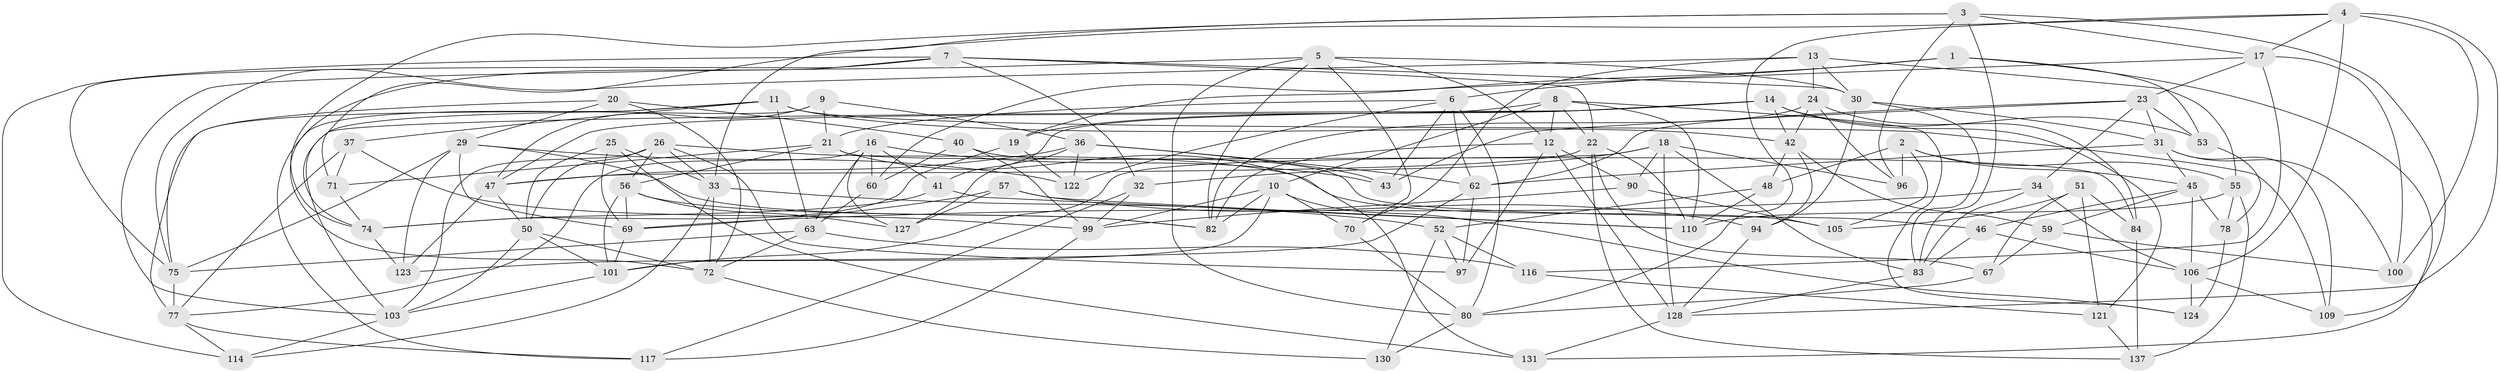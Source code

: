 // original degree distribution, {4: 1.0}
// Generated by graph-tools (version 1.1) at 2025/42/03/06/25 10:42:16]
// undirected, 89 vertices, 223 edges
graph export_dot {
graph [start="1"]
  node [color=gray90,style=filled];
  1;
  2 [super="+65"];
  3 [super="+28"];
  4 [super="+39"];
  5 [super="+38"];
  6 [super="+35"];
  7 [super="+136"];
  8 [super="+133"];
  9;
  10 [super="+54"];
  11 [super="+15"];
  12 [super="+79"];
  13 [super="+89"];
  14 [super="+120"];
  16 [super="+93"];
  17 [super="+104"];
  18 [super="+102"];
  19;
  20;
  21 [super="+49"];
  22 [super="+27"];
  23 [super="+76"];
  24 [super="+115"];
  25;
  26 [super="+44"];
  29 [super="+68"];
  30 [super="+119"];
  31 [super="+66"];
  32;
  33 [super="+95"];
  34;
  36 [super="+85"];
  37;
  40;
  41;
  42 [super="+61"];
  43;
  45 [super="+64"];
  46;
  47 [super="+92"];
  48;
  50 [super="+58"];
  51;
  52 [super="+126"];
  53;
  55 [super="+108"];
  56 [super="+87"];
  57;
  59;
  60;
  62 [super="+111"];
  63 [super="+73"];
  67;
  69 [super="+81"];
  70;
  71;
  72 [super="+129"];
  74 [super="+88"];
  75 [super="+107"];
  77 [super="+91"];
  78;
  80 [super="+125"];
  82 [super="+98"];
  83 [super="+86"];
  84;
  90;
  94;
  96;
  97;
  99 [super="+132"];
  100;
  101 [super="+113"];
  103 [super="+134"];
  105;
  106 [super="+118"];
  109;
  110 [super="+112"];
  114;
  116;
  117;
  121;
  122;
  123;
  124;
  127;
  128 [super="+135"];
  130;
  131;
  137;
  1 -- 53;
  1 -- 131;
  1 -- 19;
  1 -- 6;
  2 -- 105;
  2 -- 48;
  2 -- 96;
  2 -- 55 [weight=2];
  2 -- 45;
  3 -- 83;
  3 -- 109;
  3 -- 74;
  3 -- 96;
  3 -- 17;
  3 -- 33;
  4 -- 100;
  4 -- 80;
  4 -- 17;
  4 -- 106;
  4 -- 71;
  4 -- 128;
  5 -- 30;
  5 -- 103;
  5 -- 12;
  5 -- 80;
  5 -- 82;
  5 -- 70;
  6 -- 43;
  6 -- 80;
  6 -- 122;
  6 -- 62;
  6 -- 21;
  7 -- 114;
  7 -- 32;
  7 -- 22;
  7 -- 75;
  7 -- 30;
  7 -- 72;
  8 -- 110;
  8 -- 10;
  8 -- 22;
  8 -- 124;
  8 -- 47;
  8 -- 12;
  9 -- 117;
  9 -- 36;
  9 -- 47;
  9 -- 21;
  10 -- 124;
  10 -- 99;
  10 -- 101;
  10 -- 82;
  10 -- 70;
  11 -- 37;
  11 -- 74;
  11 -- 109;
  11 -- 42;
  11 -- 77;
  11 -- 63;
  12 -- 90;
  12 -- 82;
  12 -- 97;
  12 -- 128;
  13 -- 70;
  13 -- 24 [weight=2];
  13 -- 75;
  13 -- 55;
  13 -- 30;
  14 -- 42;
  14 -- 19;
  14 -- 121;
  14 -- 41;
  14 -- 53;
  14 -- 103;
  16 -- 60;
  16 -- 41;
  16 -- 43;
  16 -- 127;
  16 -- 77;
  16 -- 63;
  17 -- 23;
  17 -- 116;
  17 -- 100;
  17 -- 60;
  18 -- 32;
  18 -- 96;
  18 -- 83;
  18 -- 90;
  18 -- 101;
  18 -- 128;
  19 -- 122;
  19 -- 74;
  20 -- 75;
  20 -- 72;
  20 -- 40;
  20 -- 29;
  21 -- 56;
  21 -- 84;
  21 -- 131;
  21 -- 71;
  22 -- 47;
  22 -- 137;
  22 -- 110;
  22 -- 67;
  23 -- 43;
  23 -- 53;
  23 -- 34;
  23 -- 62;
  23 -- 31;
  24 -- 42;
  24 -- 82;
  24 -- 96;
  24 -- 84;
  25 -- 33;
  25 -- 69;
  25 -- 131;
  25 -- 50;
  26 -- 50;
  26 -- 105;
  26 -- 97;
  26 -- 33;
  26 -- 103;
  26 -- 56;
  29 -- 75;
  29 -- 122;
  29 -- 82;
  29 -- 123;
  29 -- 69;
  30 -- 31;
  30 -- 83;
  30 -- 94;
  31 -- 62;
  31 -- 109;
  31 -- 100;
  31 -- 45;
  32 -- 117;
  32 -- 99;
  33 -- 72;
  33 -- 114;
  33 -- 52;
  34 -- 106;
  34 -- 83;
  34 -- 69;
  36 -- 43;
  36 -- 122;
  36 -- 127;
  36 -- 62;
  36 -- 47;
  37 -- 71;
  37 -- 77;
  37 -- 99;
  40 -- 46;
  40 -- 99;
  40 -- 60;
  41 -- 110;
  41 -- 74;
  42 -- 48;
  42 -- 59;
  42 -- 94;
  45 -- 59;
  45 -- 106;
  45 -- 46;
  45 -- 78;
  46 -- 83;
  46 -- 106;
  47 -- 50;
  47 -- 123;
  48 -- 110;
  48 -- 52;
  50 -- 72;
  50 -- 103;
  50 -- 101;
  51 -- 84;
  51 -- 121;
  51 -- 67;
  51 -- 105;
  52 -- 97;
  52 -- 130 [weight=2];
  52 -- 116;
  53 -- 78;
  55 -- 78;
  55 -- 137;
  55 -- 110;
  56 -- 127;
  56 -- 69;
  56 -- 82;
  56 -- 101;
  57 -- 127;
  57 -- 94;
  57 -- 110;
  57 -- 69;
  59 -- 100;
  59 -- 67;
  60 -- 63;
  62 -- 97;
  62 -- 123;
  63 -- 75;
  63 -- 116;
  63 -- 72;
  67 -- 80;
  69 -- 101;
  70 -- 80;
  71 -- 74;
  72 -- 130;
  74 -- 123;
  75 -- 77;
  77 -- 117;
  77 -- 114;
  78 -- 124;
  80 -- 130;
  83 -- 128;
  84 -- 137;
  90 -- 105;
  90 -- 99;
  94 -- 128;
  99 -- 117;
  101 -- 103;
  103 -- 114;
  106 -- 124;
  106 -- 109;
  116 -- 121;
  121 -- 137;
  128 -- 131;
}
